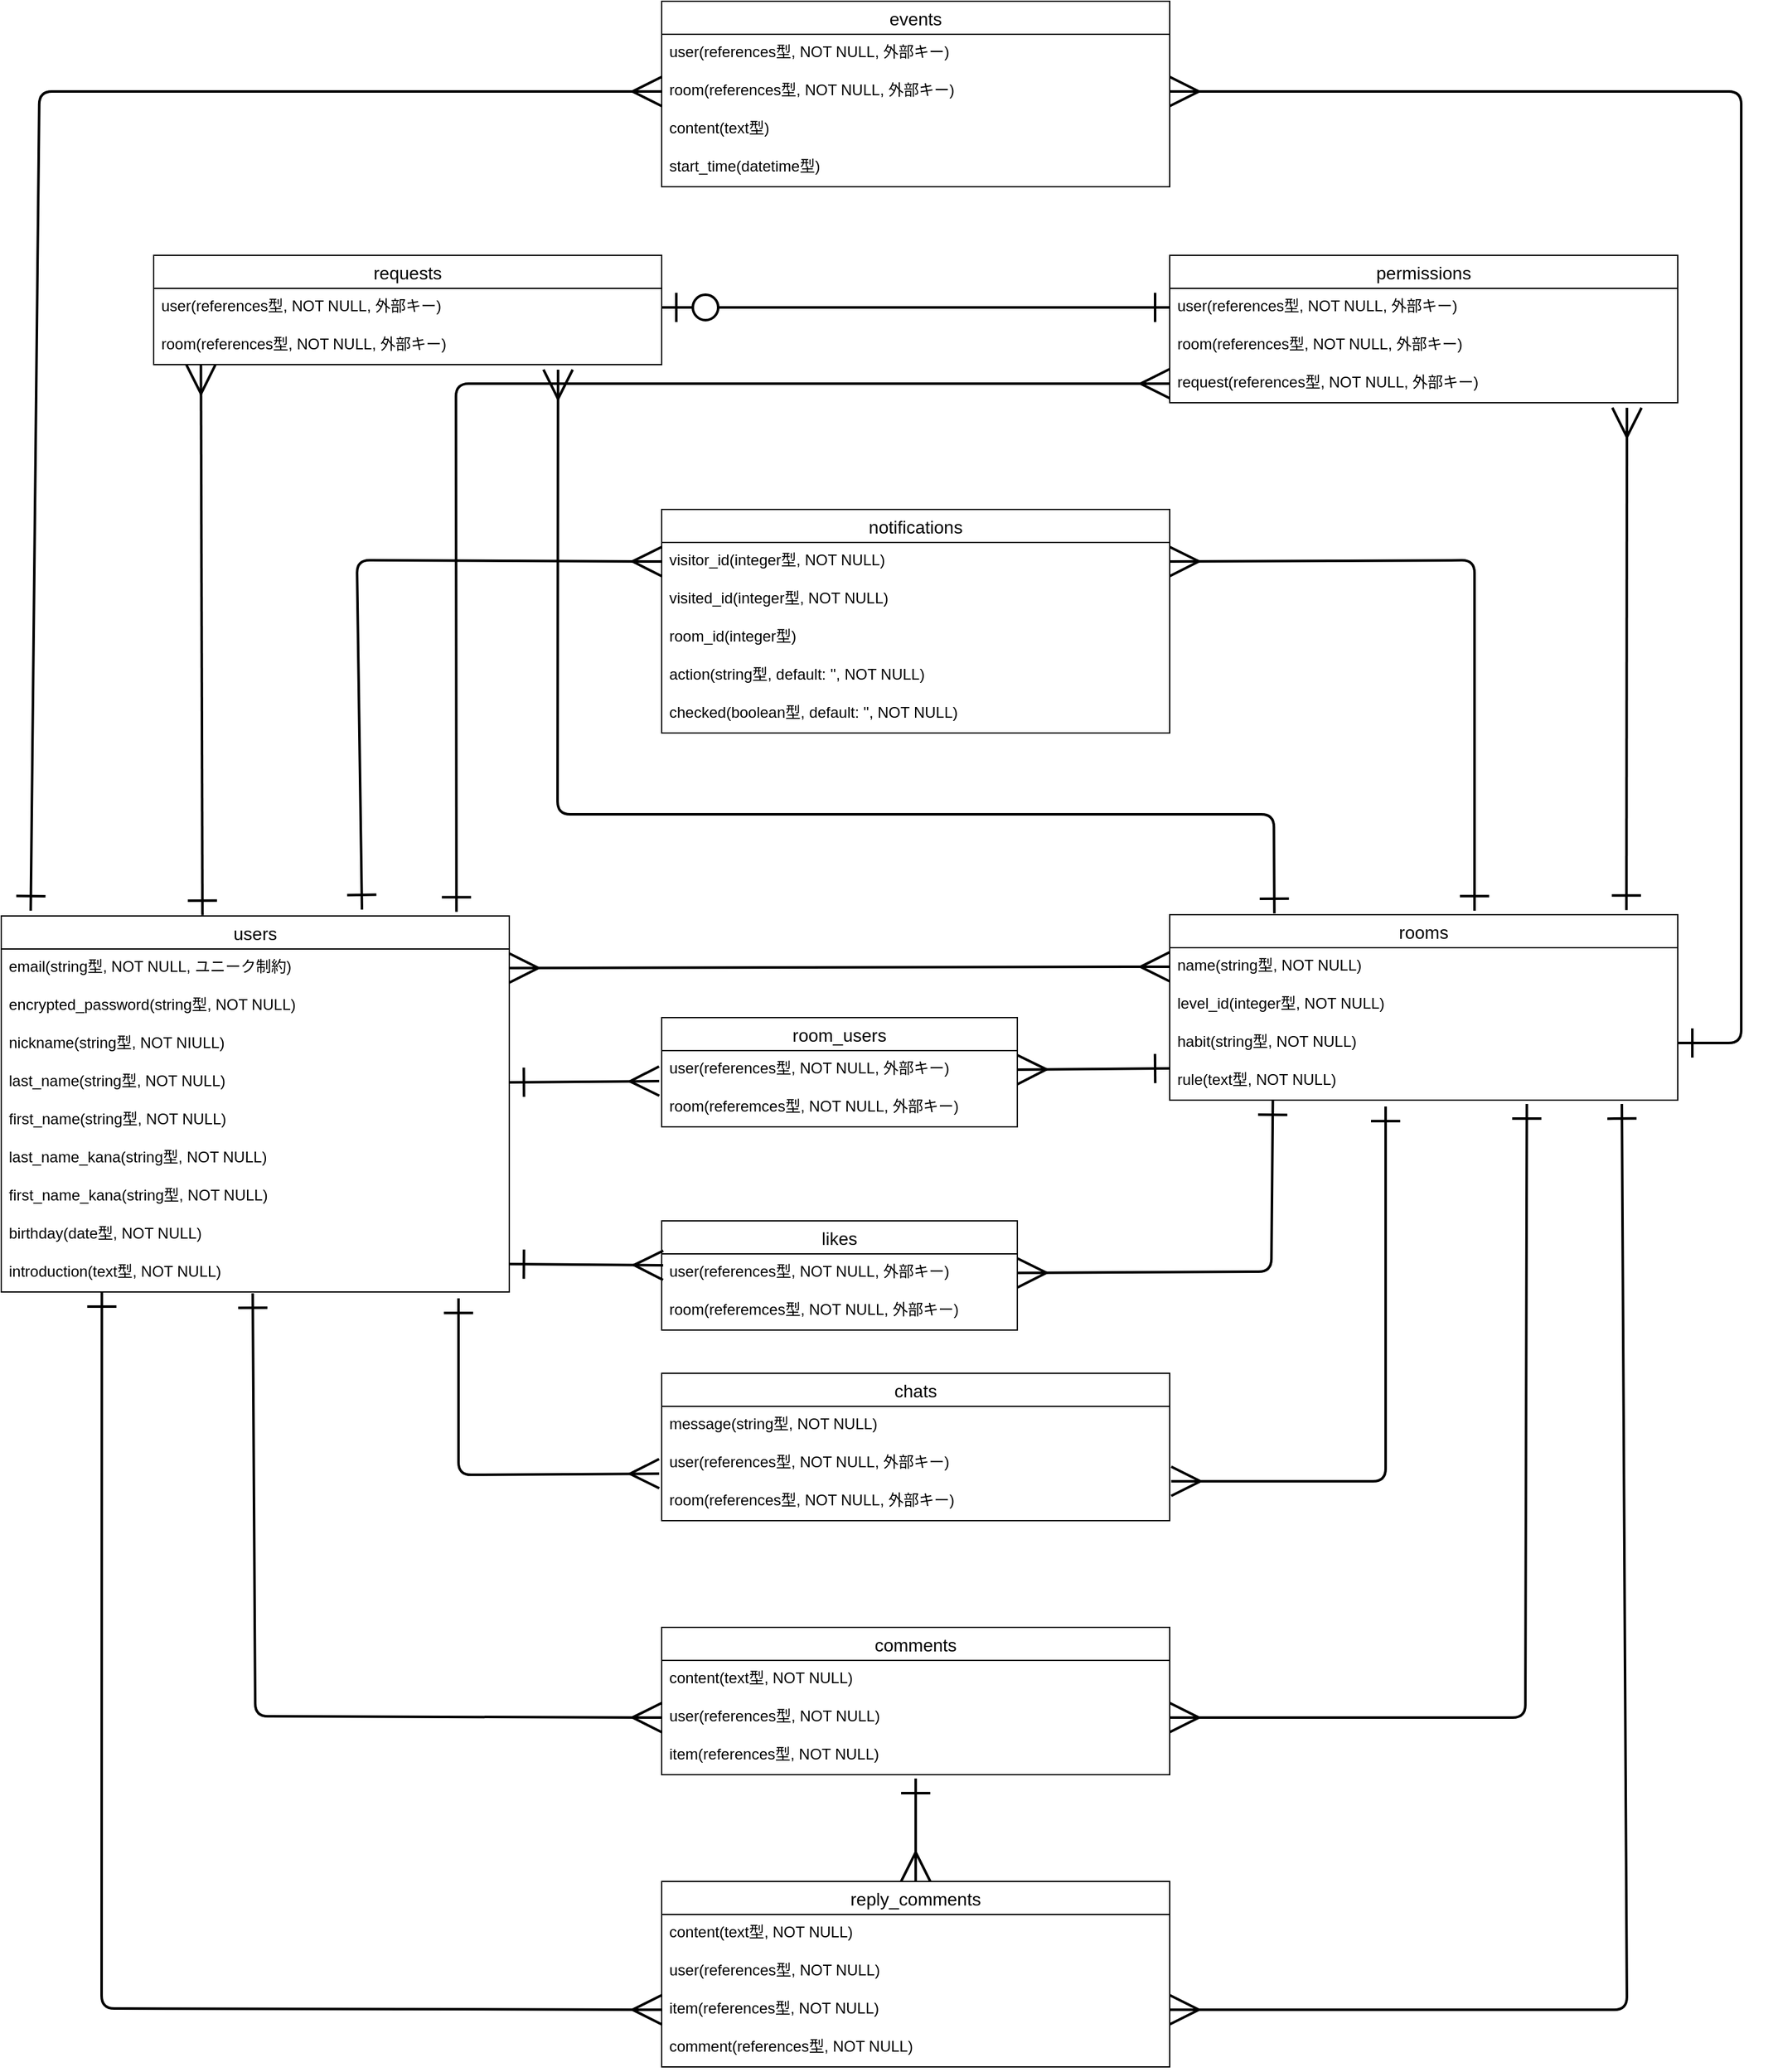 <mxfile>
    <diagram id="3XwCrP6qoWVvSBMtL6BE" name="ページ1">
        <mxGraphModel dx="521" dy="2078" grid="1" gridSize="10" guides="1" tooltips="1" connect="1" arrows="1" fold="1" page="1" pageScale="1" pageWidth="827" pageHeight="1169" math="0" shadow="0">
            <root>
                <mxCell id="0"/>
                <mxCell id="1" parent="0"/>
                <mxCell id="2" value="users" style="swimlane;fontStyle=0;childLayout=stackLayout;horizontal=1;startSize=26;horizontalStack=0;resizeParent=1;resizeParentMax=0;resizeLast=0;collapsible=1;marginBottom=0;align=center;fontSize=14;" parent="1" vertex="1">
                    <mxGeometry x="240" y="440" width="400" height="296" as="geometry"/>
                </mxCell>
                <mxCell id="3" value="email(string型, NOT NULL, ユニーク制約)" style="text;strokeColor=none;fillColor=none;spacingLeft=4;spacingRight=4;overflow=hidden;rotatable=0;points=[[0,0.5],[1,0.5]];portConstraint=eastwest;fontSize=12;" parent="2" vertex="1">
                    <mxGeometry y="26" width="400" height="30" as="geometry"/>
                </mxCell>
                <mxCell id="4" value="encrypted_password(string型, NOT NULL)" style="text;strokeColor=none;fillColor=none;spacingLeft=4;spacingRight=4;overflow=hidden;rotatable=0;points=[[0,0.5],[1,0.5]];portConstraint=eastwest;fontSize=12;" parent="2" vertex="1">
                    <mxGeometry y="56" width="400" height="30" as="geometry"/>
                </mxCell>
                <mxCell id="5" value="nickname(string型, NOT NIULL)" style="text;strokeColor=none;fillColor=none;spacingLeft=4;spacingRight=4;overflow=hidden;rotatable=0;points=[[0,0.5],[1,0.5]];portConstraint=eastwest;fontSize=12;" parent="2" vertex="1">
                    <mxGeometry y="86" width="400" height="30" as="geometry"/>
                </mxCell>
                <mxCell id="6" value="last_name(string型, NOT NULL)" style="text;strokeColor=none;fillColor=none;spacingLeft=4;spacingRight=4;overflow=hidden;rotatable=0;points=[[0,0.5],[1,0.5]];portConstraint=eastwest;fontSize=12;" parent="2" vertex="1">
                    <mxGeometry y="116" width="400" height="30" as="geometry"/>
                </mxCell>
                <mxCell id="8" value="first_name(string型, NOT NULL)" style="text;strokeColor=none;fillColor=none;spacingLeft=4;spacingRight=4;overflow=hidden;rotatable=0;points=[[0,0.5],[1,0.5]];portConstraint=eastwest;fontSize=12;" parent="2" vertex="1">
                    <mxGeometry y="146" width="400" height="30" as="geometry"/>
                </mxCell>
                <mxCell id="9" value="last_name_kana(string型, NOT NULL)" style="text;strokeColor=none;fillColor=none;spacingLeft=4;spacingRight=4;overflow=hidden;rotatable=0;points=[[0,0.5],[1,0.5]];portConstraint=eastwest;fontSize=12;" parent="2" vertex="1">
                    <mxGeometry y="176" width="400" height="30" as="geometry"/>
                </mxCell>
                <mxCell id="7" value="first_name_kana(string型, NOT NULL)" style="text;strokeColor=none;fillColor=none;spacingLeft=4;spacingRight=4;overflow=hidden;rotatable=0;points=[[0,0.5],[1,0.5]];portConstraint=eastwest;fontSize=12;" parent="2" vertex="1">
                    <mxGeometry y="206" width="400" height="30" as="geometry"/>
                </mxCell>
                <mxCell id="11" value="birthday(date型, NOT NULL)" style="text;strokeColor=none;fillColor=none;spacingLeft=4;spacingRight=4;overflow=hidden;rotatable=0;points=[[0,0.5],[1,0.5]];portConstraint=eastwest;fontSize=12;" parent="2" vertex="1">
                    <mxGeometry y="236" width="400" height="30" as="geometry"/>
                </mxCell>
                <mxCell id="12" value="introduction(text型, NOT NULL)" style="text;strokeColor=none;fillColor=none;spacingLeft=4;spacingRight=4;overflow=hidden;rotatable=0;points=[[0,0.5],[1,0.5]];portConstraint=eastwest;fontSize=12;" parent="2" vertex="1">
                    <mxGeometry y="266" width="400" height="30" as="geometry"/>
                </mxCell>
                <mxCell id="26" value="rooms" style="swimlane;fontStyle=0;childLayout=stackLayout;horizontal=1;startSize=26;horizontalStack=0;resizeParent=1;resizeParentMax=0;resizeLast=0;collapsible=1;marginBottom=0;align=center;fontSize=14;" parent="1" vertex="1">
                    <mxGeometry x="1160" y="439" width="400" height="146" as="geometry"/>
                </mxCell>
                <mxCell id="27" value="name(string型, NOT NULL)" style="text;strokeColor=none;fillColor=none;spacingLeft=4;spacingRight=4;overflow=hidden;rotatable=0;points=[[0,0.5],[1,0.5]];portConstraint=eastwest;fontSize=12;" parent="26" vertex="1">
                    <mxGeometry y="26" width="400" height="30" as="geometry"/>
                </mxCell>
                <mxCell id="28" value="level_id(integer型, NOT NULL)" style="text;strokeColor=none;fillColor=none;spacingLeft=4;spacingRight=4;overflow=hidden;rotatable=0;points=[[0,0.5],[1,0.5]];portConstraint=eastwest;fontSize=12;" parent="26" vertex="1">
                    <mxGeometry y="56" width="400" height="30" as="geometry"/>
                </mxCell>
                <mxCell id="29" value="habit(string型, NOT NULL)" style="text;strokeColor=none;fillColor=none;spacingLeft=4;spacingRight=4;overflow=hidden;rotatable=0;points=[[0,0.5],[1,0.5]];portConstraint=eastwest;fontSize=12;" parent="26" vertex="1">
                    <mxGeometry y="86" width="400" height="30" as="geometry"/>
                </mxCell>
                <mxCell id="30" value="rule(text型, NOT NULL)" style="text;strokeColor=none;fillColor=none;spacingLeft=4;spacingRight=4;overflow=hidden;rotatable=0;points=[[0,0.5],[1,0.5]];portConstraint=eastwest;fontSize=12;" parent="26" vertex="1">
                    <mxGeometry y="116" width="400" height="30" as="geometry"/>
                </mxCell>
                <mxCell id="32" value="room_users" style="swimlane;fontStyle=0;childLayout=stackLayout;horizontal=1;startSize=26;horizontalStack=0;resizeParent=1;resizeParentMax=0;resizeLast=0;collapsible=1;marginBottom=0;align=center;fontSize=14;" parent="1" vertex="1">
                    <mxGeometry x="760" y="520" width="280" height="86" as="geometry"/>
                </mxCell>
                <mxCell id="33" value="user(references型, NOT NULL, 外部キー)" style="text;strokeColor=none;fillColor=none;spacingLeft=4;spacingRight=4;overflow=hidden;rotatable=0;points=[[0,0.5],[1,0.5]];portConstraint=eastwest;fontSize=12;" parent="32" vertex="1">
                    <mxGeometry y="26" width="280" height="30" as="geometry"/>
                </mxCell>
                <mxCell id="34" value="room(referemces型, NOT NULL, 外部キー)" style="text;strokeColor=none;fillColor=none;spacingLeft=4;spacingRight=4;overflow=hidden;rotatable=0;points=[[0,0.5],[1,0.5]];portConstraint=eastwest;fontSize=12;" parent="32" vertex="1">
                    <mxGeometry y="56" width="280" height="30" as="geometry"/>
                </mxCell>
                <mxCell id="36" style="edgeStyle=none;html=1;exitX=1;exitY=0.5;exitDx=0;exitDy=0;entryX=0;entryY=0.5;entryDx=0;entryDy=0;endArrow=ERmany;endFill=0;startArrow=ERmany;startFill=0;strokeWidth=2;jumpSize=6;endSize=20;startSize=20;" parent="1" source="3" target="27" edge="1">
                    <mxGeometry relative="1" as="geometry"/>
                </mxCell>
                <mxCell id="37" style="edgeStyle=none;jumpSize=6;html=1;exitX=1;exitY=0.5;exitDx=0;exitDy=0;strokeWidth=2;startArrow=ERone;startFill=0;endArrow=ERmany;endFill=0;startSize=20;endSize=20;" parent="1" source="6" edge="1">
                    <mxGeometry relative="1" as="geometry">
                        <mxPoint x="758" y="570" as="targetPoint"/>
                    </mxGeometry>
                </mxCell>
                <mxCell id="38" style="edgeStyle=none;jumpSize=6;html=1;exitX=1;exitY=0.5;exitDx=0;exitDy=0;strokeWidth=2;startArrow=ERmany;startFill=0;endArrow=ERone;endFill=0;startSize=20;endSize=20;entryX=0;entryY=0.167;entryDx=0;entryDy=0;entryPerimeter=0;" parent="1" source="33" target="30" edge="1">
                    <mxGeometry relative="1" as="geometry"/>
                </mxCell>
                <mxCell id="39" value="chats" style="swimlane;fontStyle=0;childLayout=stackLayout;horizontal=1;startSize=26;horizontalStack=0;resizeParent=1;resizeParentMax=0;resizeLast=0;collapsible=1;marginBottom=0;align=center;fontSize=14;" parent="1" vertex="1">
                    <mxGeometry x="760" y="800" width="400" height="116" as="geometry"/>
                </mxCell>
                <mxCell id="40" value="message(string型, NOT NULL)" style="text;strokeColor=none;fillColor=none;spacingLeft=4;spacingRight=4;overflow=hidden;rotatable=0;points=[[0,0.5],[1,0.5]];portConstraint=eastwest;fontSize=12;" parent="39" vertex="1">
                    <mxGeometry y="26" width="400" height="30" as="geometry"/>
                </mxCell>
                <mxCell id="41" value="user(references型, NOT NULL, 外部キー)" style="text;strokeColor=none;fillColor=none;spacingLeft=4;spacingRight=4;overflow=hidden;rotatable=0;points=[[0,0.5],[1,0.5]];portConstraint=eastwest;fontSize=12;" parent="39" vertex="1">
                    <mxGeometry y="56" width="400" height="30" as="geometry"/>
                </mxCell>
                <mxCell id="42" value="room(references型, NOT NULL, 外部キー)" style="text;strokeColor=none;fillColor=none;spacingLeft=4;spacingRight=4;overflow=hidden;rotatable=0;points=[[0,0.5],[1,0.5]];portConstraint=eastwest;fontSize=12;" parent="39" vertex="1">
                    <mxGeometry y="86" width="400" height="30" as="geometry"/>
                </mxCell>
                <mxCell id="43" style="edgeStyle=none;jumpSize=6;html=1;exitX=0.9;exitY=1.167;exitDx=0;exitDy=0;entryX=-0.005;entryY=0.767;entryDx=0;entryDy=0;entryPerimeter=0;strokeWidth=2;startArrow=ERone;startFill=0;endArrow=ERmany;endFill=0;startSize=20;endSize=20;exitPerimeter=0;" parent="1" source="12" target="41" edge="1">
                    <mxGeometry relative="1" as="geometry">
                        <Array as="points">
                            <mxPoint x="600" y="880"/>
                        </Array>
                    </mxGeometry>
                </mxCell>
                <mxCell id="44" style="edgeStyle=none;jumpSize=6;html=1;entryX=1.003;entryY=-0.033;entryDx=0;entryDy=0;entryPerimeter=0;strokeWidth=2;startArrow=ERone;startFill=0;endArrow=ERmany;endFill=0;startSize=20;endSize=20;" parent="1" target="42" edge="1">
                    <mxGeometry relative="1" as="geometry">
                        <mxPoint x="1330" y="590" as="sourcePoint"/>
                        <Array as="points">
                            <mxPoint x="1330" y="885"/>
                        </Array>
                    </mxGeometry>
                </mxCell>
                <mxCell id="45" value="notifications" style="swimlane;fontStyle=0;childLayout=stackLayout;horizontal=1;startSize=26;horizontalStack=0;resizeParent=1;resizeParentMax=0;resizeLast=0;collapsible=1;marginBottom=0;align=center;fontSize=14;" parent="1" vertex="1">
                    <mxGeometry x="760" y="120" width="400" height="176" as="geometry"/>
                </mxCell>
                <mxCell id="46" value="visitor_id(integer型, NOT NULL)" style="text;strokeColor=none;fillColor=none;spacingLeft=4;spacingRight=4;overflow=hidden;rotatable=0;points=[[0,0.5],[1,0.5]];portConstraint=eastwest;fontSize=12;" parent="45" vertex="1">
                    <mxGeometry y="26" width="400" height="30" as="geometry"/>
                </mxCell>
                <mxCell id="47" value="visited_id(integer型, NOT NULL)" style="text;strokeColor=none;fillColor=none;spacingLeft=4;spacingRight=4;overflow=hidden;rotatable=0;points=[[0,0.5],[1,0.5]];portConstraint=eastwest;fontSize=12;" parent="45" vertex="1">
                    <mxGeometry y="56" width="400" height="30" as="geometry"/>
                </mxCell>
                <mxCell id="48" value="room_id(integer型)" style="text;strokeColor=none;fillColor=none;spacingLeft=4;spacingRight=4;overflow=hidden;rotatable=0;points=[[0,0.5],[1,0.5]];portConstraint=eastwest;fontSize=12;" parent="45" vertex="1">
                    <mxGeometry y="86" width="400" height="30" as="geometry"/>
                </mxCell>
                <mxCell id="49" value="action(string型, default: '', NOT NULL)" style="text;strokeColor=none;fillColor=none;spacingLeft=4;spacingRight=4;overflow=hidden;rotatable=0;points=[[0,0.5],[1,0.5]];portConstraint=eastwest;fontSize=12;" parent="45" vertex="1">
                    <mxGeometry y="116" width="400" height="30" as="geometry"/>
                </mxCell>
                <mxCell id="50" value="checked(boolean型, default: '', NOT NULL)" style="text;strokeColor=none;fillColor=none;spacingLeft=4;spacingRight=4;overflow=hidden;rotatable=0;points=[[0,0.5],[1,0.5]];portConstraint=eastwest;fontSize=12;" parent="45" vertex="1">
                    <mxGeometry y="146" width="400" height="30" as="geometry"/>
                </mxCell>
                <mxCell id="51" style="edgeStyle=none;jumpSize=6;html=1;exitX=0.71;exitY=-0.017;exitDx=0;exitDy=0;strokeWidth=2;startArrow=ERone;startFill=0;endArrow=ERmany;endFill=0;startSize=20;endSize=20;entryX=0;entryY=0.5;entryDx=0;entryDy=0;exitPerimeter=0;" parent="1" source="2" target="46" edge="1">
                    <mxGeometry relative="1" as="geometry">
                        <mxPoint x="720" y="270" as="targetPoint"/>
                        <Array as="points">
                            <mxPoint x="520" y="160"/>
                        </Array>
                    </mxGeometry>
                </mxCell>
                <mxCell id="52" style="edgeStyle=none;jumpSize=6;html=1;strokeWidth=2;startArrow=ERone;startFill=0;endArrow=ERmany;endFill=0;startSize=20;endSize=20;entryX=1;entryY=0.5;entryDx=0;entryDy=0;exitX=0.6;exitY=-0.021;exitDx=0;exitDy=0;exitPerimeter=0;" parent="1" source="26" target="46" edge="1">
                    <mxGeometry relative="1" as="geometry">
                        <mxPoint x="1190" y="200" as="targetPoint"/>
                        <mxPoint x="1400" y="430" as="sourcePoint"/>
                        <Array as="points">
                            <mxPoint x="1400" y="160"/>
                        </Array>
                    </mxGeometry>
                </mxCell>
                <mxCell id="53" value="comments" style="swimlane;fontStyle=0;childLayout=stackLayout;horizontal=1;startSize=26;horizontalStack=0;resizeParent=1;resizeParentMax=0;resizeLast=0;collapsible=1;marginBottom=0;align=center;fontSize=14;" parent="1" vertex="1">
                    <mxGeometry x="760" y="1000" width="400" height="116" as="geometry"/>
                </mxCell>
                <mxCell id="54" value="content(text型, NOT NULL)" style="text;strokeColor=none;fillColor=none;spacingLeft=4;spacingRight=4;overflow=hidden;rotatable=0;points=[[0,0.5],[1,0.5]];portConstraint=eastwest;fontSize=12;" parent="53" vertex="1">
                    <mxGeometry y="26" width="400" height="30" as="geometry"/>
                </mxCell>
                <mxCell id="55" value="user(references型, NOT NULL)" style="text;strokeColor=none;fillColor=none;spacingLeft=4;spacingRight=4;overflow=hidden;rotatable=0;points=[[0,0.5],[1,0.5]];portConstraint=eastwest;fontSize=12;" parent="53" vertex="1">
                    <mxGeometry y="56" width="400" height="30" as="geometry"/>
                </mxCell>
                <mxCell id="56" value="item(references型, NOT NULL)" style="text;strokeColor=none;fillColor=none;spacingLeft=4;spacingRight=4;overflow=hidden;rotatable=0;points=[[0,0.5],[1,0.5]];portConstraint=eastwest;fontSize=12;" parent="53" vertex="1">
                    <mxGeometry y="86" width="400" height="30" as="geometry"/>
                </mxCell>
                <mxCell id="67" style="edgeStyle=none;html=1;exitX=0.5;exitY=0;exitDx=0;exitDy=0;entryX=0.5;entryY=1.1;entryDx=0;entryDy=0;entryPerimeter=0;strokeWidth=2;startArrow=ERmany;startFill=0;endArrow=ERone;endFill=0;startSize=20;endSize=20;" parent="1" source="57" target="56" edge="1">
                    <mxGeometry relative="1" as="geometry"/>
                </mxCell>
                <mxCell id="57" value="reply_comments" style="swimlane;fontStyle=0;childLayout=stackLayout;horizontal=1;startSize=26;horizontalStack=0;resizeParent=1;resizeParentMax=0;resizeLast=0;collapsible=1;marginBottom=0;align=center;fontSize=14;" parent="1" vertex="1">
                    <mxGeometry x="760" y="1200" width="400" height="146" as="geometry"/>
                </mxCell>
                <mxCell id="58" value="content(text型, NOT NULL)" style="text;strokeColor=none;fillColor=none;spacingLeft=4;spacingRight=4;overflow=hidden;rotatable=0;points=[[0,0.5],[1,0.5]];portConstraint=eastwest;fontSize=12;" parent="57" vertex="1">
                    <mxGeometry y="26" width="400" height="30" as="geometry"/>
                </mxCell>
                <mxCell id="59" value="user(references型, NOT NULL)" style="text;strokeColor=none;fillColor=none;spacingLeft=4;spacingRight=4;overflow=hidden;rotatable=0;points=[[0,0.5],[1,0.5]];portConstraint=eastwest;fontSize=12;" parent="57" vertex="1">
                    <mxGeometry y="56" width="400" height="30" as="geometry"/>
                </mxCell>
                <mxCell id="60" value="item(references型, NOT NULL)" style="text;strokeColor=none;fillColor=none;spacingLeft=4;spacingRight=4;overflow=hidden;rotatable=0;points=[[0,0.5],[1,0.5]];portConstraint=eastwest;fontSize=12;" parent="57" vertex="1">
                    <mxGeometry y="86" width="400" height="30" as="geometry"/>
                </mxCell>
                <mxCell id="61" value="comment(references型, NOT NULL)" style="text;strokeColor=none;fillColor=none;spacingLeft=4;spacingRight=4;overflow=hidden;rotatable=0;points=[[0,0.5],[1,0.5]];portConstraint=eastwest;fontSize=12;" parent="57" vertex="1">
                    <mxGeometry y="116" width="400" height="30" as="geometry"/>
                </mxCell>
                <mxCell id="62" style="edgeStyle=none;html=1;exitX=0;exitY=0.5;exitDx=0;exitDy=0;entryX=0.495;entryY=1.033;entryDx=0;entryDy=0;entryPerimeter=0;startArrow=ERmany;startFill=0;endArrow=ERone;endFill=0;strokeWidth=2;endSize=20;startSize=20;" parent="1" source="55" target="12" edge="1">
                    <mxGeometry relative="1" as="geometry">
                        <Array as="points">
                            <mxPoint x="440" y="1070"/>
                        </Array>
                    </mxGeometry>
                </mxCell>
                <mxCell id="64" style="edgeStyle=none;html=1;exitX=1;exitY=0.5;exitDx=0;exitDy=0;entryX=0.703;entryY=1.1;entryDx=0;entryDy=0;entryPerimeter=0;strokeWidth=2;startArrow=ERmany;startFill=0;endArrow=ERone;endFill=0;startSize=20;endSize=20;" parent="1" source="55" target="30" edge="1">
                    <mxGeometry relative="1" as="geometry">
                        <Array as="points">
                            <mxPoint x="1440" y="1071"/>
                        </Array>
                    </mxGeometry>
                </mxCell>
                <mxCell id="65" style="edgeStyle=none;html=1;exitX=0;exitY=0.5;exitDx=0;exitDy=0;entryX=0.198;entryY=1;entryDx=0;entryDy=0;entryPerimeter=0;strokeWidth=2;startArrow=ERmany;startFill=0;endArrow=ERone;endFill=0;startSize=20;endSize=20;" parent="1" source="60" target="12" edge="1">
                    <mxGeometry relative="1" as="geometry">
                        <Array as="points">
                            <mxPoint x="319" y="1300"/>
                        </Array>
                    </mxGeometry>
                </mxCell>
                <mxCell id="66" style="edgeStyle=none;html=1;exitX=1;exitY=0.5;exitDx=0;exitDy=0;strokeWidth=2;startArrow=ERmany;startFill=0;endArrow=ERone;endFill=0;startSize=20;endSize=20;entryX=0.89;entryY=1.1;entryDx=0;entryDy=0;entryPerimeter=0;" parent="1" source="60" target="30" edge="1">
                    <mxGeometry relative="1" as="geometry">
                        <Array as="points">
                            <mxPoint x="1520" y="1301"/>
                        </Array>
                    </mxGeometry>
                </mxCell>
                <mxCell id="68" value="requests" style="swimlane;fontStyle=0;childLayout=stackLayout;horizontal=1;startSize=26;horizontalStack=0;resizeParent=1;resizeParentMax=0;resizeLast=0;collapsible=1;marginBottom=0;align=center;fontSize=14;" parent="1" vertex="1">
                    <mxGeometry x="360" y="-80" width="400" height="86" as="geometry"/>
                </mxCell>
                <mxCell id="69" value="user(references型, NOT NULL, 外部キー)" style="text;strokeColor=none;fillColor=none;spacingLeft=4;spacingRight=4;overflow=hidden;rotatable=0;points=[[0,0.5],[1,0.5]];portConstraint=eastwest;fontSize=12;" parent="68" vertex="1">
                    <mxGeometry y="26" width="400" height="30" as="geometry"/>
                </mxCell>
                <mxCell id="70" value="room(references型, NOT NULL, 外部キー)" style="text;strokeColor=none;fillColor=none;spacingLeft=4;spacingRight=4;overflow=hidden;rotatable=0;points=[[0,0.5],[1,0.5]];portConstraint=eastwest;fontSize=12;" parent="68" vertex="1">
                    <mxGeometry y="56" width="400" height="30" as="geometry"/>
                </mxCell>
                <mxCell id="72" value="permissions" style="swimlane;fontStyle=0;childLayout=stackLayout;horizontal=1;startSize=26;horizontalStack=0;resizeParent=1;resizeParentMax=0;resizeLast=0;collapsible=1;marginBottom=0;align=center;fontSize=14;" parent="1" vertex="1">
                    <mxGeometry x="1160" y="-80" width="400" height="116" as="geometry"/>
                </mxCell>
                <mxCell id="73" value="user(references型, NOT NULL, 外部キー)" style="text;strokeColor=none;fillColor=none;spacingLeft=4;spacingRight=4;overflow=hidden;rotatable=0;points=[[0,0.5],[1,0.5]];portConstraint=eastwest;fontSize=12;" parent="72" vertex="1">
                    <mxGeometry y="26" width="400" height="30" as="geometry"/>
                </mxCell>
                <mxCell id="74" value="room(references型, NOT NULL, 外部キー)" style="text;strokeColor=none;fillColor=none;spacingLeft=4;spacingRight=4;overflow=hidden;rotatable=0;points=[[0,0.5],[1,0.5]];portConstraint=eastwest;fontSize=12;" parent="72" vertex="1">
                    <mxGeometry y="56" width="400" height="30" as="geometry"/>
                </mxCell>
                <mxCell id="75" value="request(references型, NOT NULL, 外部キー)" style="text;strokeColor=none;fillColor=none;spacingLeft=4;spacingRight=4;overflow=hidden;rotatable=0;points=[[0,0.5],[1,0.5]];portConstraint=eastwest;fontSize=12;" parent="72" vertex="1">
                    <mxGeometry y="86" width="400" height="30" as="geometry"/>
                </mxCell>
                <mxCell id="76" style="edgeStyle=none;html=1;exitX=1;exitY=0.5;exitDx=0;exitDy=0;entryX=0;entryY=0.5;entryDx=0;entryDy=0;strokeWidth=2;endSize=20;startSize=20;endArrow=ERone;endFill=0;startArrow=ERzeroToOne;startFill=0;" parent="1" source="69" target="73" edge="1">
                    <mxGeometry relative="1" as="geometry"/>
                </mxCell>
                <mxCell id="77" style="edgeStyle=none;html=1;exitX=0.093;exitY=1;exitDx=0;exitDy=0;entryX=0.396;entryY=-0.002;entryDx=0;entryDy=0;entryPerimeter=0;strokeWidth=2;startArrow=ERmany;startFill=0;endArrow=ERone;endFill=0;startSize=20;endSize=20;exitPerimeter=0;" parent="1" source="70" target="2" edge="1">
                    <mxGeometry relative="1" as="geometry"/>
                </mxCell>
                <mxCell id="78" style="edgeStyle=none;html=1;exitX=0.796;exitY=1.133;exitDx=0;exitDy=0;entryX=0.206;entryY=-0.007;entryDx=0;entryDy=0;entryPerimeter=0;strokeWidth=2;startArrow=ERmany;startFill=0;endArrow=ERone;endFill=0;startSize=20;endSize=20;exitPerimeter=0;" parent="1" source="70" target="26" edge="1">
                    <mxGeometry relative="1" as="geometry">
                        <Array as="points">
                            <mxPoint x="678" y="360"/>
                            <mxPoint x="1242" y="360"/>
                        </Array>
                    </mxGeometry>
                </mxCell>
                <mxCell id="79" style="edgeStyle=none;html=1;exitX=0;exitY=0.5;exitDx=0;exitDy=0;entryX=0.896;entryY=-0.011;entryDx=0;entryDy=0;entryPerimeter=0;strokeWidth=2;startArrow=ERmany;startFill=0;endArrow=ERone;endFill=0;startSize=20;endSize=20;" parent="1" source="75" target="2" edge="1">
                    <mxGeometry relative="1" as="geometry">
                        <Array as="points">
                            <mxPoint x="598" y="21"/>
                        </Array>
                    </mxGeometry>
                </mxCell>
                <mxCell id="80" style="edgeStyle=none;html=1;entryX=0.899;entryY=-0.025;entryDx=0;entryDy=0;entryPerimeter=0;strokeWidth=2;startArrow=ERmany;startFill=0;endArrow=ERone;endFill=0;startSize=20;endSize=20;" parent="1" target="26" edge="1">
                    <mxGeometry relative="1" as="geometry">
                        <mxPoint x="1520" y="40" as="sourcePoint"/>
                    </mxGeometry>
                </mxCell>
                <mxCell id="81" value="likes" style="swimlane;fontStyle=0;childLayout=stackLayout;horizontal=1;startSize=26;horizontalStack=0;resizeParent=1;resizeParentMax=0;resizeLast=0;collapsible=1;marginBottom=0;align=center;fontSize=14;" parent="1" vertex="1">
                    <mxGeometry x="760" y="680" width="280" height="86" as="geometry"/>
                </mxCell>
                <mxCell id="82" value="user(references型, NOT NULL, 外部キー)" style="text;strokeColor=none;fillColor=none;spacingLeft=4;spacingRight=4;overflow=hidden;rotatable=0;points=[[0,0.5],[1,0.5]];portConstraint=eastwest;fontSize=12;" parent="81" vertex="1">
                    <mxGeometry y="26" width="280" height="30" as="geometry"/>
                </mxCell>
                <mxCell id="83" value="room(referemces型, NOT NULL, 外部キー)" style="text;strokeColor=none;fillColor=none;spacingLeft=4;spacingRight=4;overflow=hidden;rotatable=0;points=[[0,0.5],[1,0.5]];portConstraint=eastwest;fontSize=12;" parent="81" vertex="1">
                    <mxGeometry y="56" width="280" height="30" as="geometry"/>
                </mxCell>
                <mxCell id="84" style="edgeStyle=none;html=1;exitX=1;exitY=0.267;exitDx=0;exitDy=0;strokeWidth=2;endSize=20;startSize=20;endArrow=ERmany;endFill=0;startArrow=ERone;startFill=0;exitPerimeter=0;entryX=0.004;entryY=0.3;entryDx=0;entryDy=0;entryPerimeter=0;" parent="1" source="12" target="82" edge="1">
                    <mxGeometry relative="1" as="geometry">
                        <mxPoint x="750" y="706" as="targetPoint"/>
                    </mxGeometry>
                </mxCell>
                <mxCell id="87" style="edgeStyle=none;html=1;entryX=1;entryY=0.5;entryDx=0;entryDy=0;strokeWidth=2;startArrow=ERone;startFill=0;endArrow=ERmany;endFill=0;startSize=20;endSize=20;exitX=0.203;exitY=1;exitDx=0;exitDy=0;exitPerimeter=0;" parent="1" source="30" target="82" edge="1">
                    <mxGeometry relative="1" as="geometry">
                        <mxPoint x="1240" y="590" as="sourcePoint"/>
                        <Array as="points">
                            <mxPoint x="1240" y="720"/>
                        </Array>
                    </mxGeometry>
                </mxCell>
                <mxCell id="88" value="events" style="swimlane;fontStyle=0;childLayout=stackLayout;horizontal=1;startSize=26;horizontalStack=0;resizeParent=1;resizeParentMax=0;resizeLast=0;collapsible=1;marginBottom=0;align=center;fontSize=14;" vertex="1" parent="1">
                    <mxGeometry x="760" y="-280" width="400" height="146" as="geometry"/>
                </mxCell>
                <mxCell id="89" value="user(references型, NOT NULL, 外部キー)" style="text;strokeColor=none;fillColor=none;spacingLeft=4;spacingRight=4;overflow=hidden;rotatable=0;points=[[0,0.5],[1,0.5]];portConstraint=eastwest;fontSize=12;" vertex="1" parent="88">
                    <mxGeometry y="26" width="400" height="30" as="geometry"/>
                </mxCell>
                <mxCell id="90" value="room(references型, NOT NULL, 外部キー)" style="text;strokeColor=none;fillColor=none;spacingLeft=4;spacingRight=4;overflow=hidden;rotatable=0;points=[[0,0.5],[1,0.5]];portConstraint=eastwest;fontSize=12;" vertex="1" parent="88">
                    <mxGeometry y="56" width="400" height="30" as="geometry"/>
                </mxCell>
                <mxCell id="91" value="content(text型)" style="text;strokeColor=none;fillColor=none;spacingLeft=4;spacingRight=4;overflow=hidden;rotatable=0;points=[[0,0.5],[1,0.5]];portConstraint=eastwest;fontSize=12;" vertex="1" parent="88">
                    <mxGeometry y="86" width="400" height="30" as="geometry"/>
                </mxCell>
                <mxCell id="92" value="start_time(datetime型)" style="text;strokeColor=none;fillColor=none;spacingLeft=4;spacingRight=4;overflow=hidden;rotatable=0;points=[[0,0.5],[1,0.5]];portConstraint=eastwest;fontSize=12;" vertex="1" parent="88">
                    <mxGeometry y="116" width="400" height="30" as="geometry"/>
                </mxCell>
                <mxCell id="94" style="edgeStyle=none;html=1;exitX=0;exitY=0.5;exitDx=0;exitDy=0;entryX=0.058;entryY=-0.014;entryDx=0;entryDy=0;entryPerimeter=0;strokeWidth=2;endSize=20;startSize=20;endArrow=ERone;endFill=0;startArrow=ERmany;startFill=0;" edge="1" parent="1" source="90" target="2">
                    <mxGeometry relative="1" as="geometry">
                        <Array as="points">
                            <mxPoint x="270" y="-209"/>
                        </Array>
                    </mxGeometry>
                </mxCell>
                <mxCell id="97" style="edgeStyle=none;html=1;exitX=1;exitY=0.5;exitDx=0;exitDy=0;strokeWidth=2;startArrow=ERmany;startFill=0;endArrow=ERone;endFill=0;startSize=20;endSize=20;entryX=1;entryY=0.5;entryDx=0;entryDy=0;" edge="1" parent="1" source="90" target="29">
                    <mxGeometry relative="1" as="geometry">
                        <mxPoint x="1815.333" y="520" as="targetPoint"/>
                        <Array as="points">
                            <mxPoint x="1610" y="-209"/>
                            <mxPoint x="1610" y="540"/>
                        </Array>
                    </mxGeometry>
                </mxCell>
            </root>
        </mxGraphModel>
    </diagram>
</mxfile>